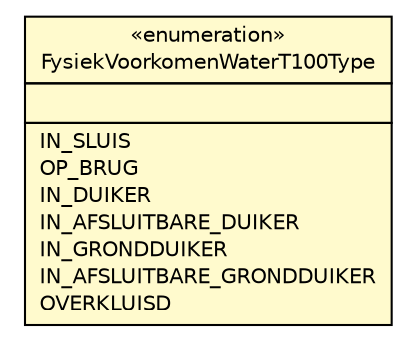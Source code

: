 #!/usr/local/bin/dot
#
# Class diagram 
# Generated by UMLGraph version R5_6-24-gf6e263 (http://www.umlgraph.org/)
#

digraph G {
	edge [fontname="Helvetica",fontsize=10,labelfontname="Helvetica",labelfontsize=10];
	node [fontname="Helvetica",fontsize=10,shape=plaintext];
	nodesep=0.25;
	ranksep=0.5;
	// nl.b3p.topnl.top100nl.FysiekVoorkomenWaterT100Type
	c18697 [label=<<table title="nl.b3p.topnl.top100nl.FysiekVoorkomenWaterT100Type" border="0" cellborder="1" cellspacing="0" cellpadding="2" port="p" bgcolor="lemonChiffon" href="./FysiekVoorkomenWaterT100Type.html">
		<tr><td><table border="0" cellspacing="0" cellpadding="1">
<tr><td align="center" balign="center"> &#171;enumeration&#187; </td></tr>
<tr><td align="center" balign="center"> FysiekVoorkomenWaterT100Type </td></tr>
		</table></td></tr>
		<tr><td><table border="0" cellspacing="0" cellpadding="1">
<tr><td align="left" balign="left">  </td></tr>
		</table></td></tr>
		<tr><td><table border="0" cellspacing="0" cellpadding="1">
<tr><td align="left" balign="left"> IN_SLUIS </td></tr>
<tr><td align="left" balign="left"> OP_BRUG </td></tr>
<tr><td align="left" balign="left"> IN_DUIKER </td></tr>
<tr><td align="left" balign="left"> IN_AFSLUITBARE_DUIKER </td></tr>
<tr><td align="left" balign="left"> IN_GRONDDUIKER </td></tr>
<tr><td align="left" balign="left"> IN_AFSLUITBARE_GRONDDUIKER </td></tr>
<tr><td align="left" balign="left"> OVERKLUISD </td></tr>
		</table></td></tr>
		</table>>, URL="./FysiekVoorkomenWaterT100Type.html", fontname="Helvetica", fontcolor="black", fontsize=10.0];
}

